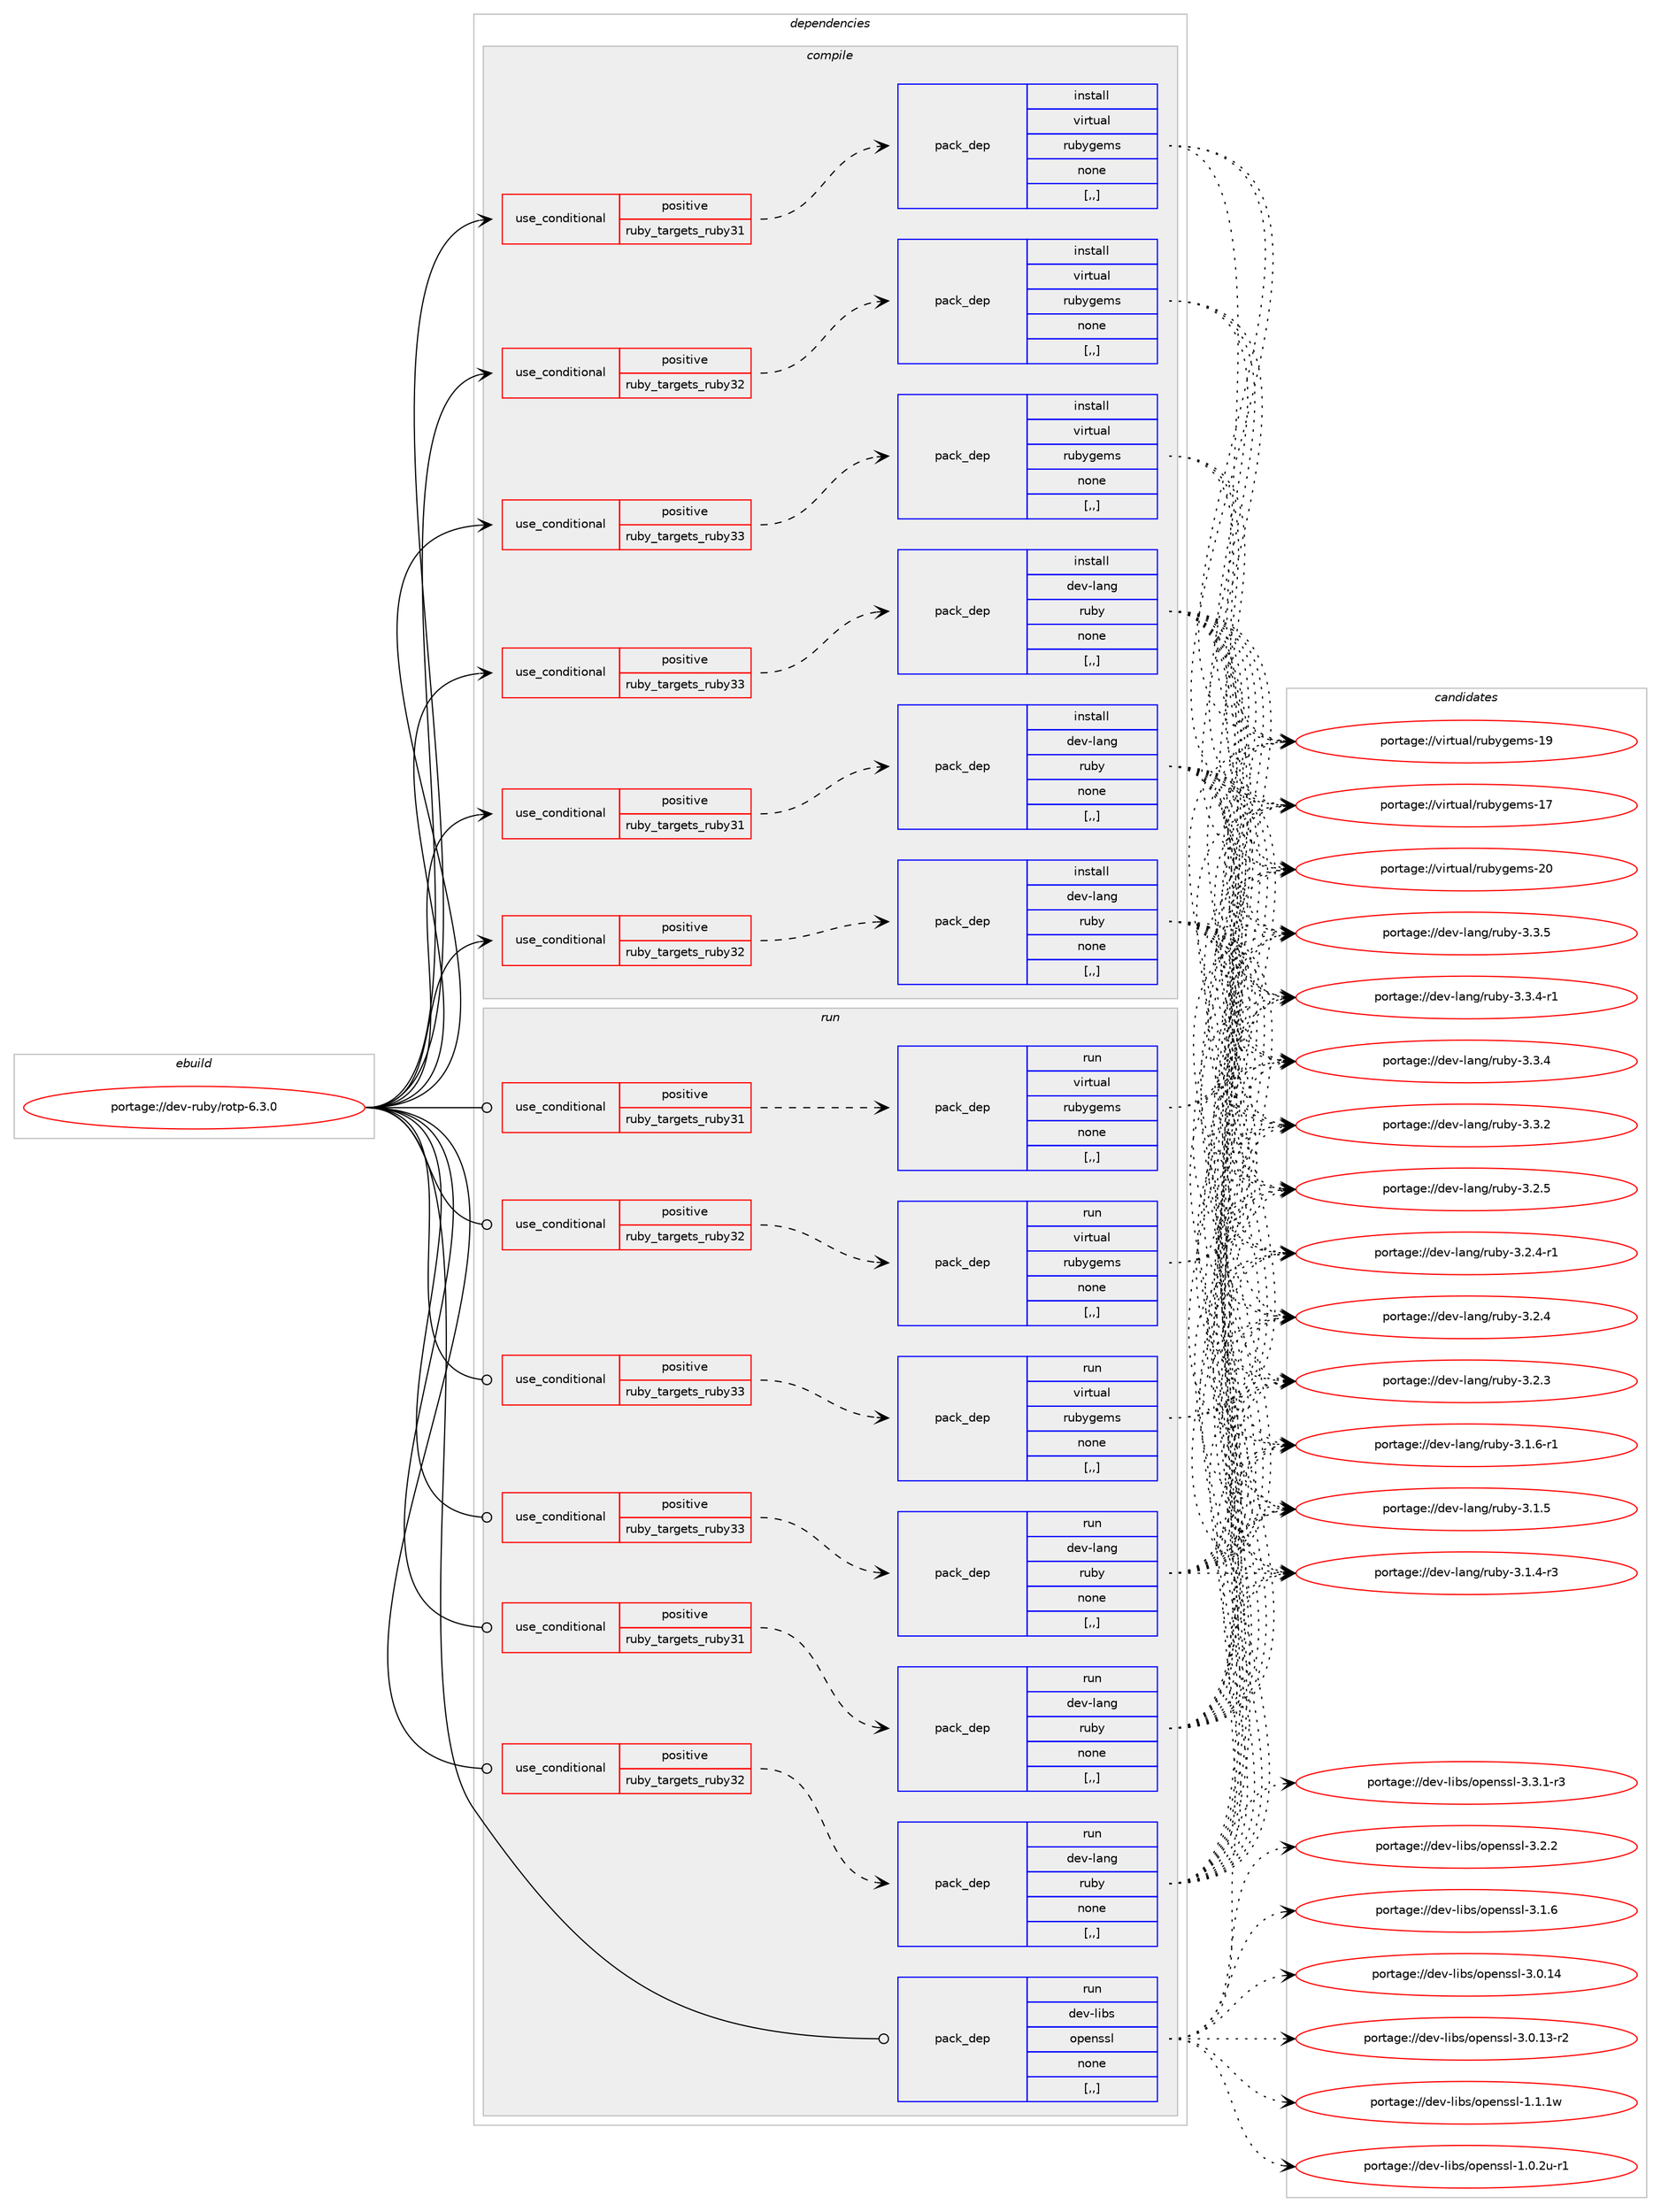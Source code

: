 digraph prolog {

# *************
# Graph options
# *************

newrank=true;
concentrate=true;
compound=true;
graph [rankdir=LR,fontname=Helvetica,fontsize=10,ranksep=1.5];#, ranksep=2.5, nodesep=0.2];
edge  [arrowhead=vee];
node  [fontname=Helvetica,fontsize=10];

# **********
# The ebuild
# **********

subgraph cluster_leftcol {
color=gray;
label=<<i>ebuild</i>>;
id [label="portage://dev-ruby/rotp-6.3.0", color=red, width=4, href="../dev-ruby/rotp-6.3.0.svg"];
}

# ****************
# The dependencies
# ****************

subgraph cluster_midcol {
color=gray;
label=<<i>dependencies</i>>;
subgraph cluster_compile {
fillcolor="#eeeeee";
style=filled;
label=<<i>compile</i>>;
subgraph cond185798 {
dependency695359 [label=<<TABLE BORDER="0" CELLBORDER="1" CELLSPACING="0" CELLPADDING="4"><TR><TD ROWSPAN="3" CELLPADDING="10">use_conditional</TD></TR><TR><TD>positive</TD></TR><TR><TD>ruby_targets_ruby31</TD></TR></TABLE>>, shape=none, color=red];
subgraph pack504604 {
dependency695360 [label=<<TABLE BORDER="0" CELLBORDER="1" CELLSPACING="0" CELLPADDING="4" WIDTH="220"><TR><TD ROWSPAN="6" CELLPADDING="30">pack_dep</TD></TR><TR><TD WIDTH="110">install</TD></TR><TR><TD>dev-lang</TD></TR><TR><TD>ruby</TD></TR><TR><TD>none</TD></TR><TR><TD>[,,]</TD></TR></TABLE>>, shape=none, color=blue];
}
dependency695359:e -> dependency695360:w [weight=20,style="dashed",arrowhead="vee"];
}
id:e -> dependency695359:w [weight=20,style="solid",arrowhead="vee"];
subgraph cond185799 {
dependency695361 [label=<<TABLE BORDER="0" CELLBORDER="1" CELLSPACING="0" CELLPADDING="4"><TR><TD ROWSPAN="3" CELLPADDING="10">use_conditional</TD></TR><TR><TD>positive</TD></TR><TR><TD>ruby_targets_ruby31</TD></TR></TABLE>>, shape=none, color=red];
subgraph pack504605 {
dependency695362 [label=<<TABLE BORDER="0" CELLBORDER="1" CELLSPACING="0" CELLPADDING="4" WIDTH="220"><TR><TD ROWSPAN="6" CELLPADDING="30">pack_dep</TD></TR><TR><TD WIDTH="110">install</TD></TR><TR><TD>virtual</TD></TR><TR><TD>rubygems</TD></TR><TR><TD>none</TD></TR><TR><TD>[,,]</TD></TR></TABLE>>, shape=none, color=blue];
}
dependency695361:e -> dependency695362:w [weight=20,style="dashed",arrowhead="vee"];
}
id:e -> dependency695361:w [weight=20,style="solid",arrowhead="vee"];
subgraph cond185800 {
dependency695363 [label=<<TABLE BORDER="0" CELLBORDER="1" CELLSPACING="0" CELLPADDING="4"><TR><TD ROWSPAN="3" CELLPADDING="10">use_conditional</TD></TR><TR><TD>positive</TD></TR><TR><TD>ruby_targets_ruby32</TD></TR></TABLE>>, shape=none, color=red];
subgraph pack504606 {
dependency695364 [label=<<TABLE BORDER="0" CELLBORDER="1" CELLSPACING="0" CELLPADDING="4" WIDTH="220"><TR><TD ROWSPAN="6" CELLPADDING="30">pack_dep</TD></TR><TR><TD WIDTH="110">install</TD></TR><TR><TD>dev-lang</TD></TR><TR><TD>ruby</TD></TR><TR><TD>none</TD></TR><TR><TD>[,,]</TD></TR></TABLE>>, shape=none, color=blue];
}
dependency695363:e -> dependency695364:w [weight=20,style="dashed",arrowhead="vee"];
}
id:e -> dependency695363:w [weight=20,style="solid",arrowhead="vee"];
subgraph cond185801 {
dependency695365 [label=<<TABLE BORDER="0" CELLBORDER="1" CELLSPACING="0" CELLPADDING="4"><TR><TD ROWSPAN="3" CELLPADDING="10">use_conditional</TD></TR><TR><TD>positive</TD></TR><TR><TD>ruby_targets_ruby32</TD></TR></TABLE>>, shape=none, color=red];
subgraph pack504607 {
dependency695366 [label=<<TABLE BORDER="0" CELLBORDER="1" CELLSPACING="0" CELLPADDING="4" WIDTH="220"><TR><TD ROWSPAN="6" CELLPADDING="30">pack_dep</TD></TR><TR><TD WIDTH="110">install</TD></TR><TR><TD>virtual</TD></TR><TR><TD>rubygems</TD></TR><TR><TD>none</TD></TR><TR><TD>[,,]</TD></TR></TABLE>>, shape=none, color=blue];
}
dependency695365:e -> dependency695366:w [weight=20,style="dashed",arrowhead="vee"];
}
id:e -> dependency695365:w [weight=20,style="solid",arrowhead="vee"];
subgraph cond185802 {
dependency695367 [label=<<TABLE BORDER="0" CELLBORDER="1" CELLSPACING="0" CELLPADDING="4"><TR><TD ROWSPAN="3" CELLPADDING="10">use_conditional</TD></TR><TR><TD>positive</TD></TR><TR><TD>ruby_targets_ruby33</TD></TR></TABLE>>, shape=none, color=red];
subgraph pack504608 {
dependency695368 [label=<<TABLE BORDER="0" CELLBORDER="1" CELLSPACING="0" CELLPADDING="4" WIDTH="220"><TR><TD ROWSPAN="6" CELLPADDING="30">pack_dep</TD></TR><TR><TD WIDTH="110">install</TD></TR><TR><TD>dev-lang</TD></TR><TR><TD>ruby</TD></TR><TR><TD>none</TD></TR><TR><TD>[,,]</TD></TR></TABLE>>, shape=none, color=blue];
}
dependency695367:e -> dependency695368:w [weight=20,style="dashed",arrowhead="vee"];
}
id:e -> dependency695367:w [weight=20,style="solid",arrowhead="vee"];
subgraph cond185803 {
dependency695369 [label=<<TABLE BORDER="0" CELLBORDER="1" CELLSPACING="0" CELLPADDING="4"><TR><TD ROWSPAN="3" CELLPADDING="10">use_conditional</TD></TR><TR><TD>positive</TD></TR><TR><TD>ruby_targets_ruby33</TD></TR></TABLE>>, shape=none, color=red];
subgraph pack504609 {
dependency695370 [label=<<TABLE BORDER="0" CELLBORDER="1" CELLSPACING="0" CELLPADDING="4" WIDTH="220"><TR><TD ROWSPAN="6" CELLPADDING="30">pack_dep</TD></TR><TR><TD WIDTH="110">install</TD></TR><TR><TD>virtual</TD></TR><TR><TD>rubygems</TD></TR><TR><TD>none</TD></TR><TR><TD>[,,]</TD></TR></TABLE>>, shape=none, color=blue];
}
dependency695369:e -> dependency695370:w [weight=20,style="dashed",arrowhead="vee"];
}
id:e -> dependency695369:w [weight=20,style="solid",arrowhead="vee"];
}
subgraph cluster_compileandrun {
fillcolor="#eeeeee";
style=filled;
label=<<i>compile and run</i>>;
}
subgraph cluster_run {
fillcolor="#eeeeee";
style=filled;
label=<<i>run</i>>;
subgraph cond185804 {
dependency695371 [label=<<TABLE BORDER="0" CELLBORDER="1" CELLSPACING="0" CELLPADDING="4"><TR><TD ROWSPAN="3" CELLPADDING="10">use_conditional</TD></TR><TR><TD>positive</TD></TR><TR><TD>ruby_targets_ruby31</TD></TR></TABLE>>, shape=none, color=red];
subgraph pack504610 {
dependency695372 [label=<<TABLE BORDER="0" CELLBORDER="1" CELLSPACING="0" CELLPADDING="4" WIDTH="220"><TR><TD ROWSPAN="6" CELLPADDING="30">pack_dep</TD></TR><TR><TD WIDTH="110">run</TD></TR><TR><TD>dev-lang</TD></TR><TR><TD>ruby</TD></TR><TR><TD>none</TD></TR><TR><TD>[,,]</TD></TR></TABLE>>, shape=none, color=blue];
}
dependency695371:e -> dependency695372:w [weight=20,style="dashed",arrowhead="vee"];
}
id:e -> dependency695371:w [weight=20,style="solid",arrowhead="odot"];
subgraph cond185805 {
dependency695373 [label=<<TABLE BORDER="0" CELLBORDER="1" CELLSPACING="0" CELLPADDING="4"><TR><TD ROWSPAN="3" CELLPADDING="10">use_conditional</TD></TR><TR><TD>positive</TD></TR><TR><TD>ruby_targets_ruby31</TD></TR></TABLE>>, shape=none, color=red];
subgraph pack504611 {
dependency695374 [label=<<TABLE BORDER="0" CELLBORDER="1" CELLSPACING="0" CELLPADDING="4" WIDTH="220"><TR><TD ROWSPAN="6" CELLPADDING="30">pack_dep</TD></TR><TR><TD WIDTH="110">run</TD></TR><TR><TD>virtual</TD></TR><TR><TD>rubygems</TD></TR><TR><TD>none</TD></TR><TR><TD>[,,]</TD></TR></TABLE>>, shape=none, color=blue];
}
dependency695373:e -> dependency695374:w [weight=20,style="dashed",arrowhead="vee"];
}
id:e -> dependency695373:w [weight=20,style="solid",arrowhead="odot"];
subgraph cond185806 {
dependency695375 [label=<<TABLE BORDER="0" CELLBORDER="1" CELLSPACING="0" CELLPADDING="4"><TR><TD ROWSPAN="3" CELLPADDING="10">use_conditional</TD></TR><TR><TD>positive</TD></TR><TR><TD>ruby_targets_ruby32</TD></TR></TABLE>>, shape=none, color=red];
subgraph pack504612 {
dependency695376 [label=<<TABLE BORDER="0" CELLBORDER="1" CELLSPACING="0" CELLPADDING="4" WIDTH="220"><TR><TD ROWSPAN="6" CELLPADDING="30">pack_dep</TD></TR><TR><TD WIDTH="110">run</TD></TR><TR><TD>dev-lang</TD></TR><TR><TD>ruby</TD></TR><TR><TD>none</TD></TR><TR><TD>[,,]</TD></TR></TABLE>>, shape=none, color=blue];
}
dependency695375:e -> dependency695376:w [weight=20,style="dashed",arrowhead="vee"];
}
id:e -> dependency695375:w [weight=20,style="solid",arrowhead="odot"];
subgraph cond185807 {
dependency695377 [label=<<TABLE BORDER="0" CELLBORDER="1" CELLSPACING="0" CELLPADDING="4"><TR><TD ROWSPAN="3" CELLPADDING="10">use_conditional</TD></TR><TR><TD>positive</TD></TR><TR><TD>ruby_targets_ruby32</TD></TR></TABLE>>, shape=none, color=red];
subgraph pack504613 {
dependency695378 [label=<<TABLE BORDER="0" CELLBORDER="1" CELLSPACING="0" CELLPADDING="4" WIDTH="220"><TR><TD ROWSPAN="6" CELLPADDING="30">pack_dep</TD></TR><TR><TD WIDTH="110">run</TD></TR><TR><TD>virtual</TD></TR><TR><TD>rubygems</TD></TR><TR><TD>none</TD></TR><TR><TD>[,,]</TD></TR></TABLE>>, shape=none, color=blue];
}
dependency695377:e -> dependency695378:w [weight=20,style="dashed",arrowhead="vee"];
}
id:e -> dependency695377:w [weight=20,style="solid",arrowhead="odot"];
subgraph cond185808 {
dependency695379 [label=<<TABLE BORDER="0" CELLBORDER="1" CELLSPACING="0" CELLPADDING="4"><TR><TD ROWSPAN="3" CELLPADDING="10">use_conditional</TD></TR><TR><TD>positive</TD></TR><TR><TD>ruby_targets_ruby33</TD></TR></TABLE>>, shape=none, color=red];
subgraph pack504614 {
dependency695380 [label=<<TABLE BORDER="0" CELLBORDER="1" CELLSPACING="0" CELLPADDING="4" WIDTH="220"><TR><TD ROWSPAN="6" CELLPADDING="30">pack_dep</TD></TR><TR><TD WIDTH="110">run</TD></TR><TR><TD>dev-lang</TD></TR><TR><TD>ruby</TD></TR><TR><TD>none</TD></TR><TR><TD>[,,]</TD></TR></TABLE>>, shape=none, color=blue];
}
dependency695379:e -> dependency695380:w [weight=20,style="dashed",arrowhead="vee"];
}
id:e -> dependency695379:w [weight=20,style="solid",arrowhead="odot"];
subgraph cond185809 {
dependency695381 [label=<<TABLE BORDER="0" CELLBORDER="1" CELLSPACING="0" CELLPADDING="4"><TR><TD ROWSPAN="3" CELLPADDING="10">use_conditional</TD></TR><TR><TD>positive</TD></TR><TR><TD>ruby_targets_ruby33</TD></TR></TABLE>>, shape=none, color=red];
subgraph pack504615 {
dependency695382 [label=<<TABLE BORDER="0" CELLBORDER="1" CELLSPACING="0" CELLPADDING="4" WIDTH="220"><TR><TD ROWSPAN="6" CELLPADDING="30">pack_dep</TD></TR><TR><TD WIDTH="110">run</TD></TR><TR><TD>virtual</TD></TR><TR><TD>rubygems</TD></TR><TR><TD>none</TD></TR><TR><TD>[,,]</TD></TR></TABLE>>, shape=none, color=blue];
}
dependency695381:e -> dependency695382:w [weight=20,style="dashed",arrowhead="vee"];
}
id:e -> dependency695381:w [weight=20,style="solid",arrowhead="odot"];
subgraph pack504616 {
dependency695383 [label=<<TABLE BORDER="0" CELLBORDER="1" CELLSPACING="0" CELLPADDING="4" WIDTH="220"><TR><TD ROWSPAN="6" CELLPADDING="30">pack_dep</TD></TR><TR><TD WIDTH="110">run</TD></TR><TR><TD>dev-libs</TD></TR><TR><TD>openssl</TD></TR><TR><TD>none</TD></TR><TR><TD>[,,]</TD></TR></TABLE>>, shape=none, color=blue];
}
id:e -> dependency695383:w [weight=20,style="solid",arrowhead="odot"];
}
}

# **************
# The candidates
# **************

subgraph cluster_choices {
rank=same;
color=gray;
label=<<i>candidates</i>>;

subgraph choice504604 {
color=black;
nodesep=1;
choice10010111845108971101034711411798121455146514653 [label="portage://dev-lang/ruby-3.3.5", color=red, width=4,href="../dev-lang/ruby-3.3.5.svg"];
choice100101118451089711010347114117981214551465146524511449 [label="portage://dev-lang/ruby-3.3.4-r1", color=red, width=4,href="../dev-lang/ruby-3.3.4-r1.svg"];
choice10010111845108971101034711411798121455146514652 [label="portage://dev-lang/ruby-3.3.4", color=red, width=4,href="../dev-lang/ruby-3.3.4.svg"];
choice10010111845108971101034711411798121455146514650 [label="portage://dev-lang/ruby-3.3.2", color=red, width=4,href="../dev-lang/ruby-3.3.2.svg"];
choice10010111845108971101034711411798121455146504653 [label="portage://dev-lang/ruby-3.2.5", color=red, width=4,href="../dev-lang/ruby-3.2.5.svg"];
choice100101118451089711010347114117981214551465046524511449 [label="portage://dev-lang/ruby-3.2.4-r1", color=red, width=4,href="../dev-lang/ruby-3.2.4-r1.svg"];
choice10010111845108971101034711411798121455146504652 [label="portage://dev-lang/ruby-3.2.4", color=red, width=4,href="../dev-lang/ruby-3.2.4.svg"];
choice10010111845108971101034711411798121455146504651 [label="portage://dev-lang/ruby-3.2.3", color=red, width=4,href="../dev-lang/ruby-3.2.3.svg"];
choice100101118451089711010347114117981214551464946544511449 [label="portage://dev-lang/ruby-3.1.6-r1", color=red, width=4,href="../dev-lang/ruby-3.1.6-r1.svg"];
choice10010111845108971101034711411798121455146494653 [label="portage://dev-lang/ruby-3.1.5", color=red, width=4,href="../dev-lang/ruby-3.1.5.svg"];
choice100101118451089711010347114117981214551464946524511451 [label="portage://dev-lang/ruby-3.1.4-r3", color=red, width=4,href="../dev-lang/ruby-3.1.4-r3.svg"];
dependency695360:e -> choice10010111845108971101034711411798121455146514653:w [style=dotted,weight="100"];
dependency695360:e -> choice100101118451089711010347114117981214551465146524511449:w [style=dotted,weight="100"];
dependency695360:e -> choice10010111845108971101034711411798121455146514652:w [style=dotted,weight="100"];
dependency695360:e -> choice10010111845108971101034711411798121455146514650:w [style=dotted,weight="100"];
dependency695360:e -> choice10010111845108971101034711411798121455146504653:w [style=dotted,weight="100"];
dependency695360:e -> choice100101118451089711010347114117981214551465046524511449:w [style=dotted,weight="100"];
dependency695360:e -> choice10010111845108971101034711411798121455146504652:w [style=dotted,weight="100"];
dependency695360:e -> choice10010111845108971101034711411798121455146504651:w [style=dotted,weight="100"];
dependency695360:e -> choice100101118451089711010347114117981214551464946544511449:w [style=dotted,weight="100"];
dependency695360:e -> choice10010111845108971101034711411798121455146494653:w [style=dotted,weight="100"];
dependency695360:e -> choice100101118451089711010347114117981214551464946524511451:w [style=dotted,weight="100"];
}
subgraph choice504605 {
color=black;
nodesep=1;
choice118105114116117971084711411798121103101109115455048 [label="portage://virtual/rubygems-20", color=red, width=4,href="../virtual/rubygems-20.svg"];
choice118105114116117971084711411798121103101109115454957 [label="portage://virtual/rubygems-19", color=red, width=4,href="../virtual/rubygems-19.svg"];
choice118105114116117971084711411798121103101109115454955 [label="portage://virtual/rubygems-17", color=red, width=4,href="../virtual/rubygems-17.svg"];
dependency695362:e -> choice118105114116117971084711411798121103101109115455048:w [style=dotted,weight="100"];
dependency695362:e -> choice118105114116117971084711411798121103101109115454957:w [style=dotted,weight="100"];
dependency695362:e -> choice118105114116117971084711411798121103101109115454955:w [style=dotted,weight="100"];
}
subgraph choice504606 {
color=black;
nodesep=1;
choice10010111845108971101034711411798121455146514653 [label="portage://dev-lang/ruby-3.3.5", color=red, width=4,href="../dev-lang/ruby-3.3.5.svg"];
choice100101118451089711010347114117981214551465146524511449 [label="portage://dev-lang/ruby-3.3.4-r1", color=red, width=4,href="../dev-lang/ruby-3.3.4-r1.svg"];
choice10010111845108971101034711411798121455146514652 [label="portage://dev-lang/ruby-3.3.4", color=red, width=4,href="../dev-lang/ruby-3.3.4.svg"];
choice10010111845108971101034711411798121455146514650 [label="portage://dev-lang/ruby-3.3.2", color=red, width=4,href="../dev-lang/ruby-3.3.2.svg"];
choice10010111845108971101034711411798121455146504653 [label="portage://dev-lang/ruby-3.2.5", color=red, width=4,href="../dev-lang/ruby-3.2.5.svg"];
choice100101118451089711010347114117981214551465046524511449 [label="portage://dev-lang/ruby-3.2.4-r1", color=red, width=4,href="../dev-lang/ruby-3.2.4-r1.svg"];
choice10010111845108971101034711411798121455146504652 [label="portage://dev-lang/ruby-3.2.4", color=red, width=4,href="../dev-lang/ruby-3.2.4.svg"];
choice10010111845108971101034711411798121455146504651 [label="portage://dev-lang/ruby-3.2.3", color=red, width=4,href="../dev-lang/ruby-3.2.3.svg"];
choice100101118451089711010347114117981214551464946544511449 [label="portage://dev-lang/ruby-3.1.6-r1", color=red, width=4,href="../dev-lang/ruby-3.1.6-r1.svg"];
choice10010111845108971101034711411798121455146494653 [label="portage://dev-lang/ruby-3.1.5", color=red, width=4,href="../dev-lang/ruby-3.1.5.svg"];
choice100101118451089711010347114117981214551464946524511451 [label="portage://dev-lang/ruby-3.1.4-r3", color=red, width=4,href="../dev-lang/ruby-3.1.4-r3.svg"];
dependency695364:e -> choice10010111845108971101034711411798121455146514653:w [style=dotted,weight="100"];
dependency695364:e -> choice100101118451089711010347114117981214551465146524511449:w [style=dotted,weight="100"];
dependency695364:e -> choice10010111845108971101034711411798121455146514652:w [style=dotted,weight="100"];
dependency695364:e -> choice10010111845108971101034711411798121455146514650:w [style=dotted,weight="100"];
dependency695364:e -> choice10010111845108971101034711411798121455146504653:w [style=dotted,weight="100"];
dependency695364:e -> choice100101118451089711010347114117981214551465046524511449:w [style=dotted,weight="100"];
dependency695364:e -> choice10010111845108971101034711411798121455146504652:w [style=dotted,weight="100"];
dependency695364:e -> choice10010111845108971101034711411798121455146504651:w [style=dotted,weight="100"];
dependency695364:e -> choice100101118451089711010347114117981214551464946544511449:w [style=dotted,weight="100"];
dependency695364:e -> choice10010111845108971101034711411798121455146494653:w [style=dotted,weight="100"];
dependency695364:e -> choice100101118451089711010347114117981214551464946524511451:w [style=dotted,weight="100"];
}
subgraph choice504607 {
color=black;
nodesep=1;
choice118105114116117971084711411798121103101109115455048 [label="portage://virtual/rubygems-20", color=red, width=4,href="../virtual/rubygems-20.svg"];
choice118105114116117971084711411798121103101109115454957 [label="portage://virtual/rubygems-19", color=red, width=4,href="../virtual/rubygems-19.svg"];
choice118105114116117971084711411798121103101109115454955 [label="portage://virtual/rubygems-17", color=red, width=4,href="../virtual/rubygems-17.svg"];
dependency695366:e -> choice118105114116117971084711411798121103101109115455048:w [style=dotted,weight="100"];
dependency695366:e -> choice118105114116117971084711411798121103101109115454957:w [style=dotted,weight="100"];
dependency695366:e -> choice118105114116117971084711411798121103101109115454955:w [style=dotted,weight="100"];
}
subgraph choice504608 {
color=black;
nodesep=1;
choice10010111845108971101034711411798121455146514653 [label="portage://dev-lang/ruby-3.3.5", color=red, width=4,href="../dev-lang/ruby-3.3.5.svg"];
choice100101118451089711010347114117981214551465146524511449 [label="portage://dev-lang/ruby-3.3.4-r1", color=red, width=4,href="../dev-lang/ruby-3.3.4-r1.svg"];
choice10010111845108971101034711411798121455146514652 [label="portage://dev-lang/ruby-3.3.4", color=red, width=4,href="../dev-lang/ruby-3.3.4.svg"];
choice10010111845108971101034711411798121455146514650 [label="portage://dev-lang/ruby-3.3.2", color=red, width=4,href="../dev-lang/ruby-3.3.2.svg"];
choice10010111845108971101034711411798121455146504653 [label="portage://dev-lang/ruby-3.2.5", color=red, width=4,href="../dev-lang/ruby-3.2.5.svg"];
choice100101118451089711010347114117981214551465046524511449 [label="portage://dev-lang/ruby-3.2.4-r1", color=red, width=4,href="../dev-lang/ruby-3.2.4-r1.svg"];
choice10010111845108971101034711411798121455146504652 [label="portage://dev-lang/ruby-3.2.4", color=red, width=4,href="../dev-lang/ruby-3.2.4.svg"];
choice10010111845108971101034711411798121455146504651 [label="portage://dev-lang/ruby-3.2.3", color=red, width=4,href="../dev-lang/ruby-3.2.3.svg"];
choice100101118451089711010347114117981214551464946544511449 [label="portage://dev-lang/ruby-3.1.6-r1", color=red, width=4,href="../dev-lang/ruby-3.1.6-r1.svg"];
choice10010111845108971101034711411798121455146494653 [label="portage://dev-lang/ruby-3.1.5", color=red, width=4,href="../dev-lang/ruby-3.1.5.svg"];
choice100101118451089711010347114117981214551464946524511451 [label="portage://dev-lang/ruby-3.1.4-r3", color=red, width=4,href="../dev-lang/ruby-3.1.4-r3.svg"];
dependency695368:e -> choice10010111845108971101034711411798121455146514653:w [style=dotted,weight="100"];
dependency695368:e -> choice100101118451089711010347114117981214551465146524511449:w [style=dotted,weight="100"];
dependency695368:e -> choice10010111845108971101034711411798121455146514652:w [style=dotted,weight="100"];
dependency695368:e -> choice10010111845108971101034711411798121455146514650:w [style=dotted,weight="100"];
dependency695368:e -> choice10010111845108971101034711411798121455146504653:w [style=dotted,weight="100"];
dependency695368:e -> choice100101118451089711010347114117981214551465046524511449:w [style=dotted,weight="100"];
dependency695368:e -> choice10010111845108971101034711411798121455146504652:w [style=dotted,weight="100"];
dependency695368:e -> choice10010111845108971101034711411798121455146504651:w [style=dotted,weight="100"];
dependency695368:e -> choice100101118451089711010347114117981214551464946544511449:w [style=dotted,weight="100"];
dependency695368:e -> choice10010111845108971101034711411798121455146494653:w [style=dotted,weight="100"];
dependency695368:e -> choice100101118451089711010347114117981214551464946524511451:w [style=dotted,weight="100"];
}
subgraph choice504609 {
color=black;
nodesep=1;
choice118105114116117971084711411798121103101109115455048 [label="portage://virtual/rubygems-20", color=red, width=4,href="../virtual/rubygems-20.svg"];
choice118105114116117971084711411798121103101109115454957 [label="portage://virtual/rubygems-19", color=red, width=4,href="../virtual/rubygems-19.svg"];
choice118105114116117971084711411798121103101109115454955 [label="portage://virtual/rubygems-17", color=red, width=4,href="../virtual/rubygems-17.svg"];
dependency695370:e -> choice118105114116117971084711411798121103101109115455048:w [style=dotted,weight="100"];
dependency695370:e -> choice118105114116117971084711411798121103101109115454957:w [style=dotted,weight="100"];
dependency695370:e -> choice118105114116117971084711411798121103101109115454955:w [style=dotted,weight="100"];
}
subgraph choice504610 {
color=black;
nodesep=1;
choice10010111845108971101034711411798121455146514653 [label="portage://dev-lang/ruby-3.3.5", color=red, width=4,href="../dev-lang/ruby-3.3.5.svg"];
choice100101118451089711010347114117981214551465146524511449 [label="portage://dev-lang/ruby-3.3.4-r1", color=red, width=4,href="../dev-lang/ruby-3.3.4-r1.svg"];
choice10010111845108971101034711411798121455146514652 [label="portage://dev-lang/ruby-3.3.4", color=red, width=4,href="../dev-lang/ruby-3.3.4.svg"];
choice10010111845108971101034711411798121455146514650 [label="portage://dev-lang/ruby-3.3.2", color=red, width=4,href="../dev-lang/ruby-3.3.2.svg"];
choice10010111845108971101034711411798121455146504653 [label="portage://dev-lang/ruby-3.2.5", color=red, width=4,href="../dev-lang/ruby-3.2.5.svg"];
choice100101118451089711010347114117981214551465046524511449 [label="portage://dev-lang/ruby-3.2.4-r1", color=red, width=4,href="../dev-lang/ruby-3.2.4-r1.svg"];
choice10010111845108971101034711411798121455146504652 [label="portage://dev-lang/ruby-3.2.4", color=red, width=4,href="../dev-lang/ruby-3.2.4.svg"];
choice10010111845108971101034711411798121455146504651 [label="portage://dev-lang/ruby-3.2.3", color=red, width=4,href="../dev-lang/ruby-3.2.3.svg"];
choice100101118451089711010347114117981214551464946544511449 [label="portage://dev-lang/ruby-3.1.6-r1", color=red, width=4,href="../dev-lang/ruby-3.1.6-r1.svg"];
choice10010111845108971101034711411798121455146494653 [label="portage://dev-lang/ruby-3.1.5", color=red, width=4,href="../dev-lang/ruby-3.1.5.svg"];
choice100101118451089711010347114117981214551464946524511451 [label="portage://dev-lang/ruby-3.1.4-r3", color=red, width=4,href="../dev-lang/ruby-3.1.4-r3.svg"];
dependency695372:e -> choice10010111845108971101034711411798121455146514653:w [style=dotted,weight="100"];
dependency695372:e -> choice100101118451089711010347114117981214551465146524511449:w [style=dotted,weight="100"];
dependency695372:e -> choice10010111845108971101034711411798121455146514652:w [style=dotted,weight="100"];
dependency695372:e -> choice10010111845108971101034711411798121455146514650:w [style=dotted,weight="100"];
dependency695372:e -> choice10010111845108971101034711411798121455146504653:w [style=dotted,weight="100"];
dependency695372:e -> choice100101118451089711010347114117981214551465046524511449:w [style=dotted,weight="100"];
dependency695372:e -> choice10010111845108971101034711411798121455146504652:w [style=dotted,weight="100"];
dependency695372:e -> choice10010111845108971101034711411798121455146504651:w [style=dotted,weight="100"];
dependency695372:e -> choice100101118451089711010347114117981214551464946544511449:w [style=dotted,weight="100"];
dependency695372:e -> choice10010111845108971101034711411798121455146494653:w [style=dotted,weight="100"];
dependency695372:e -> choice100101118451089711010347114117981214551464946524511451:w [style=dotted,weight="100"];
}
subgraph choice504611 {
color=black;
nodesep=1;
choice118105114116117971084711411798121103101109115455048 [label="portage://virtual/rubygems-20", color=red, width=4,href="../virtual/rubygems-20.svg"];
choice118105114116117971084711411798121103101109115454957 [label="portage://virtual/rubygems-19", color=red, width=4,href="../virtual/rubygems-19.svg"];
choice118105114116117971084711411798121103101109115454955 [label="portage://virtual/rubygems-17", color=red, width=4,href="../virtual/rubygems-17.svg"];
dependency695374:e -> choice118105114116117971084711411798121103101109115455048:w [style=dotted,weight="100"];
dependency695374:e -> choice118105114116117971084711411798121103101109115454957:w [style=dotted,weight="100"];
dependency695374:e -> choice118105114116117971084711411798121103101109115454955:w [style=dotted,weight="100"];
}
subgraph choice504612 {
color=black;
nodesep=1;
choice10010111845108971101034711411798121455146514653 [label="portage://dev-lang/ruby-3.3.5", color=red, width=4,href="../dev-lang/ruby-3.3.5.svg"];
choice100101118451089711010347114117981214551465146524511449 [label="portage://dev-lang/ruby-3.3.4-r1", color=red, width=4,href="../dev-lang/ruby-3.3.4-r1.svg"];
choice10010111845108971101034711411798121455146514652 [label="portage://dev-lang/ruby-3.3.4", color=red, width=4,href="../dev-lang/ruby-3.3.4.svg"];
choice10010111845108971101034711411798121455146514650 [label="portage://dev-lang/ruby-3.3.2", color=red, width=4,href="../dev-lang/ruby-3.3.2.svg"];
choice10010111845108971101034711411798121455146504653 [label="portage://dev-lang/ruby-3.2.5", color=red, width=4,href="../dev-lang/ruby-3.2.5.svg"];
choice100101118451089711010347114117981214551465046524511449 [label="portage://dev-lang/ruby-3.2.4-r1", color=red, width=4,href="../dev-lang/ruby-3.2.4-r1.svg"];
choice10010111845108971101034711411798121455146504652 [label="portage://dev-lang/ruby-3.2.4", color=red, width=4,href="../dev-lang/ruby-3.2.4.svg"];
choice10010111845108971101034711411798121455146504651 [label="portage://dev-lang/ruby-3.2.3", color=red, width=4,href="../dev-lang/ruby-3.2.3.svg"];
choice100101118451089711010347114117981214551464946544511449 [label="portage://dev-lang/ruby-3.1.6-r1", color=red, width=4,href="../dev-lang/ruby-3.1.6-r1.svg"];
choice10010111845108971101034711411798121455146494653 [label="portage://dev-lang/ruby-3.1.5", color=red, width=4,href="../dev-lang/ruby-3.1.5.svg"];
choice100101118451089711010347114117981214551464946524511451 [label="portage://dev-lang/ruby-3.1.4-r3", color=red, width=4,href="../dev-lang/ruby-3.1.4-r3.svg"];
dependency695376:e -> choice10010111845108971101034711411798121455146514653:w [style=dotted,weight="100"];
dependency695376:e -> choice100101118451089711010347114117981214551465146524511449:w [style=dotted,weight="100"];
dependency695376:e -> choice10010111845108971101034711411798121455146514652:w [style=dotted,weight="100"];
dependency695376:e -> choice10010111845108971101034711411798121455146514650:w [style=dotted,weight="100"];
dependency695376:e -> choice10010111845108971101034711411798121455146504653:w [style=dotted,weight="100"];
dependency695376:e -> choice100101118451089711010347114117981214551465046524511449:w [style=dotted,weight="100"];
dependency695376:e -> choice10010111845108971101034711411798121455146504652:w [style=dotted,weight="100"];
dependency695376:e -> choice10010111845108971101034711411798121455146504651:w [style=dotted,weight="100"];
dependency695376:e -> choice100101118451089711010347114117981214551464946544511449:w [style=dotted,weight="100"];
dependency695376:e -> choice10010111845108971101034711411798121455146494653:w [style=dotted,weight="100"];
dependency695376:e -> choice100101118451089711010347114117981214551464946524511451:w [style=dotted,weight="100"];
}
subgraph choice504613 {
color=black;
nodesep=1;
choice118105114116117971084711411798121103101109115455048 [label="portage://virtual/rubygems-20", color=red, width=4,href="../virtual/rubygems-20.svg"];
choice118105114116117971084711411798121103101109115454957 [label="portage://virtual/rubygems-19", color=red, width=4,href="../virtual/rubygems-19.svg"];
choice118105114116117971084711411798121103101109115454955 [label="portage://virtual/rubygems-17", color=red, width=4,href="../virtual/rubygems-17.svg"];
dependency695378:e -> choice118105114116117971084711411798121103101109115455048:w [style=dotted,weight="100"];
dependency695378:e -> choice118105114116117971084711411798121103101109115454957:w [style=dotted,weight="100"];
dependency695378:e -> choice118105114116117971084711411798121103101109115454955:w [style=dotted,weight="100"];
}
subgraph choice504614 {
color=black;
nodesep=1;
choice10010111845108971101034711411798121455146514653 [label="portage://dev-lang/ruby-3.3.5", color=red, width=4,href="../dev-lang/ruby-3.3.5.svg"];
choice100101118451089711010347114117981214551465146524511449 [label="portage://dev-lang/ruby-3.3.4-r1", color=red, width=4,href="../dev-lang/ruby-3.3.4-r1.svg"];
choice10010111845108971101034711411798121455146514652 [label="portage://dev-lang/ruby-3.3.4", color=red, width=4,href="../dev-lang/ruby-3.3.4.svg"];
choice10010111845108971101034711411798121455146514650 [label="portage://dev-lang/ruby-3.3.2", color=red, width=4,href="../dev-lang/ruby-3.3.2.svg"];
choice10010111845108971101034711411798121455146504653 [label="portage://dev-lang/ruby-3.2.5", color=red, width=4,href="../dev-lang/ruby-3.2.5.svg"];
choice100101118451089711010347114117981214551465046524511449 [label="portage://dev-lang/ruby-3.2.4-r1", color=red, width=4,href="../dev-lang/ruby-3.2.4-r1.svg"];
choice10010111845108971101034711411798121455146504652 [label="portage://dev-lang/ruby-3.2.4", color=red, width=4,href="../dev-lang/ruby-3.2.4.svg"];
choice10010111845108971101034711411798121455146504651 [label="portage://dev-lang/ruby-3.2.3", color=red, width=4,href="../dev-lang/ruby-3.2.3.svg"];
choice100101118451089711010347114117981214551464946544511449 [label="portage://dev-lang/ruby-3.1.6-r1", color=red, width=4,href="../dev-lang/ruby-3.1.6-r1.svg"];
choice10010111845108971101034711411798121455146494653 [label="portage://dev-lang/ruby-3.1.5", color=red, width=4,href="../dev-lang/ruby-3.1.5.svg"];
choice100101118451089711010347114117981214551464946524511451 [label="portage://dev-lang/ruby-3.1.4-r3", color=red, width=4,href="../dev-lang/ruby-3.1.4-r3.svg"];
dependency695380:e -> choice10010111845108971101034711411798121455146514653:w [style=dotted,weight="100"];
dependency695380:e -> choice100101118451089711010347114117981214551465146524511449:w [style=dotted,weight="100"];
dependency695380:e -> choice10010111845108971101034711411798121455146514652:w [style=dotted,weight="100"];
dependency695380:e -> choice10010111845108971101034711411798121455146514650:w [style=dotted,weight="100"];
dependency695380:e -> choice10010111845108971101034711411798121455146504653:w [style=dotted,weight="100"];
dependency695380:e -> choice100101118451089711010347114117981214551465046524511449:w [style=dotted,weight="100"];
dependency695380:e -> choice10010111845108971101034711411798121455146504652:w [style=dotted,weight="100"];
dependency695380:e -> choice10010111845108971101034711411798121455146504651:w [style=dotted,weight="100"];
dependency695380:e -> choice100101118451089711010347114117981214551464946544511449:w [style=dotted,weight="100"];
dependency695380:e -> choice10010111845108971101034711411798121455146494653:w [style=dotted,weight="100"];
dependency695380:e -> choice100101118451089711010347114117981214551464946524511451:w [style=dotted,weight="100"];
}
subgraph choice504615 {
color=black;
nodesep=1;
choice118105114116117971084711411798121103101109115455048 [label="portage://virtual/rubygems-20", color=red, width=4,href="../virtual/rubygems-20.svg"];
choice118105114116117971084711411798121103101109115454957 [label="portage://virtual/rubygems-19", color=red, width=4,href="../virtual/rubygems-19.svg"];
choice118105114116117971084711411798121103101109115454955 [label="portage://virtual/rubygems-17", color=red, width=4,href="../virtual/rubygems-17.svg"];
dependency695382:e -> choice118105114116117971084711411798121103101109115455048:w [style=dotted,weight="100"];
dependency695382:e -> choice118105114116117971084711411798121103101109115454957:w [style=dotted,weight="100"];
dependency695382:e -> choice118105114116117971084711411798121103101109115454955:w [style=dotted,weight="100"];
}
subgraph choice504616 {
color=black;
nodesep=1;
choice1001011184510810598115471111121011101151151084551465146494511451 [label="portage://dev-libs/openssl-3.3.1-r3", color=red, width=4,href="../dev-libs/openssl-3.3.1-r3.svg"];
choice100101118451081059811547111112101110115115108455146504650 [label="portage://dev-libs/openssl-3.2.2", color=red, width=4,href="../dev-libs/openssl-3.2.2.svg"];
choice100101118451081059811547111112101110115115108455146494654 [label="portage://dev-libs/openssl-3.1.6", color=red, width=4,href="../dev-libs/openssl-3.1.6.svg"];
choice10010111845108105981154711111210111011511510845514648464952 [label="portage://dev-libs/openssl-3.0.14", color=red, width=4,href="../dev-libs/openssl-3.0.14.svg"];
choice100101118451081059811547111112101110115115108455146484649514511450 [label="portage://dev-libs/openssl-3.0.13-r2", color=red, width=4,href="../dev-libs/openssl-3.0.13-r2.svg"];
choice100101118451081059811547111112101110115115108454946494649119 [label="portage://dev-libs/openssl-1.1.1w", color=red, width=4,href="../dev-libs/openssl-1.1.1w.svg"];
choice1001011184510810598115471111121011101151151084549464846501174511449 [label="portage://dev-libs/openssl-1.0.2u-r1", color=red, width=4,href="../dev-libs/openssl-1.0.2u-r1.svg"];
dependency695383:e -> choice1001011184510810598115471111121011101151151084551465146494511451:w [style=dotted,weight="100"];
dependency695383:e -> choice100101118451081059811547111112101110115115108455146504650:w [style=dotted,weight="100"];
dependency695383:e -> choice100101118451081059811547111112101110115115108455146494654:w [style=dotted,weight="100"];
dependency695383:e -> choice10010111845108105981154711111210111011511510845514648464952:w [style=dotted,weight="100"];
dependency695383:e -> choice100101118451081059811547111112101110115115108455146484649514511450:w [style=dotted,weight="100"];
dependency695383:e -> choice100101118451081059811547111112101110115115108454946494649119:w [style=dotted,weight="100"];
dependency695383:e -> choice1001011184510810598115471111121011101151151084549464846501174511449:w [style=dotted,weight="100"];
}
}

}
